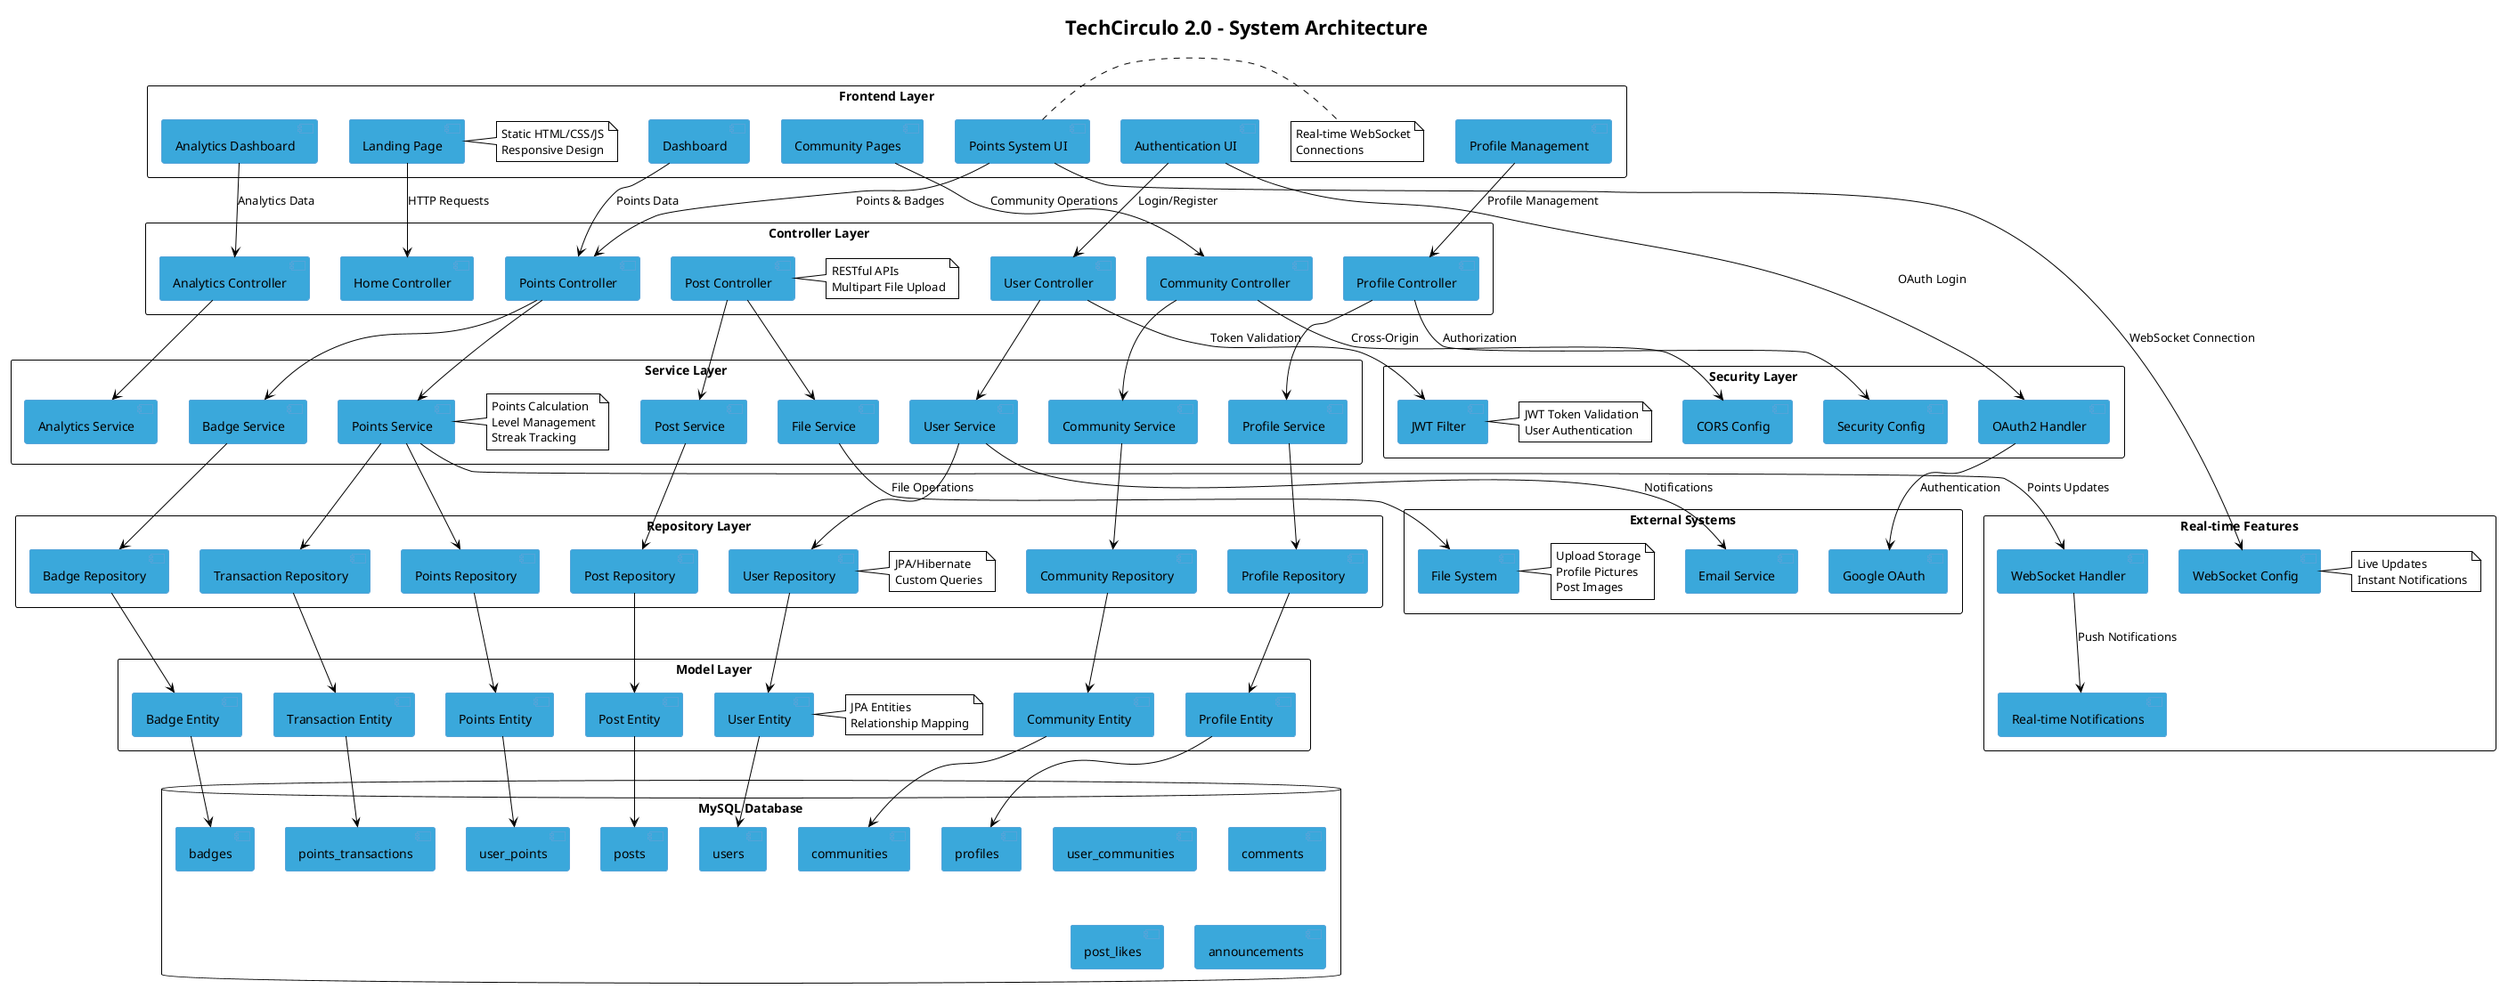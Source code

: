 @startuml TechCirculo_System_Architecture

!theme plain
skinparam packageStyle rectangle
skinparam component {
    BackgroundColor #3aa8dbff
    BorderColor #55a4d9ff
}

title TechCirculo 2.0 - System Architecture

package "Frontend Layer" {
    [Landing Page] as Landing
    [Authentication UI] as AuthUI
    [Dashboard] as Dashboard
    [Community Pages] as CommunityUI
    [Profile Management] as ProfileUI
    [Points System UI] as PointsUI
    [Analytics Dashboard] as AnalyticsUI
    
    note right of Landing : Static HTML/CSS/JS\nResponsive Design
    note right of PointsUI : Real-time WebSocket\nConnections
}

package "Security Layer" {
    [JWT Filter] as JWT
    [OAuth2 Handler] as OAuth2
    [Security Config] as Security
    [CORS Config] as CORS
    
    note right of JWT : JWT Token Validation\nUser Authentication
}

package "Controller Layer" {
    [Home Controller] as HomeCtrl
    [User Controller] as UserCtrl
    [Profile Controller] as ProfileCtrl
    [Community Controller] as CommunityCtrl
    [Post Controller] as PostCtrl
    [Points Controller] as PointsCtrl
    [Analytics Controller] as AnalyticsCtrl
    
    note right of PostCtrl : RESTful APIs\nMultipart File Upload
}

package "Service Layer" {
    [User Service] as UserSvc
    [Profile Service] as ProfileSvc
    [Community Service] as CommunitySvc
    [Post Service] as PostSvc
    [Points Service] as PointsSvc
    [Badge Service] as BadgeSvc
    [Analytics Service] as AnalyticsSvc
    [File Service] as FileSvc
    
    note right of PointsSvc : Points Calculation\nLevel Management\nStreak Tracking
}

package "Repository Layer" {
    [User Repository] as UserRepo
    [Profile Repository] as ProfileRepo
    [Community Repository] as CommunityRepo
    [Post Repository] as PostRepo
    [Points Repository] as PointsRepo
    [Badge Repository] as BadgeRepo
    [Transaction Repository] as TransactionRepo
    
    note right of UserRepo : JPA/Hibernate\nCustom Queries
}

package "Model Layer" {
    [User Entity] as UserEntity
    [Profile Entity] as ProfileEntity
    [Community Entity] as CommunityEntity
    [Post Entity] as PostEntity
    [Points Entity] as PointsEntity
    [Badge Entity] as BadgeEntity
    [Transaction Entity] as TransactionEntity
    
    note right of UserEntity : JPA Entities\nRelationship Mapping
}

package "External Systems" {
    [Google OAuth] as GoogleOAuth
    [File System] as FileSystem
    [Email Service] as EmailSvc
    
    note right of FileSystem : Upload Storage\nProfile Pictures\nPost Images
}

database "MySQL Database" {
    [users] as UsersTable
    [profiles] as ProfilesTable
    [communities] as CommunitiesTable
    [posts] as PostsTable
    [user_points] as PointsTable
    [badges] as BadgesTable
    [points_transactions] as TransactionsTable
    [user_communities] as UserCommunitiesTable
    [comments] as CommentsTable
    [post_likes] as PostLikesTable
    [announcements] as AnnouncementsTable
}

package "Real-time Features" {
    [WebSocket Config] as WSConfig
    [WebSocket Handler] as WSHandler
    [Real-time Notifications] as RTNotifications
    
    note right of WSConfig : Live Updates\nInstant Notifications
}

' Frontend to Controller connections
Landing --> HomeCtrl : HTTP Requests
AuthUI --> UserCtrl : Login/Register
Dashboard --> PointsCtrl : Points Data
CommunityUI --> CommunityCtrl : Community Operations
ProfileUI --> ProfileCtrl : Profile Management
PointsUI --> PointsCtrl : Points & Badges
AnalyticsUI --> AnalyticsCtrl : Analytics Data

' Security Layer connections
AuthUI --> OAuth2 : OAuth Login
UserCtrl --> JWT : Token Validation
ProfileCtrl --> Security : Authorization
CommunityCtrl --> CORS : Cross-Origin

' Controller to Service connections
UserCtrl --> UserSvc
ProfileCtrl --> ProfileSvc
CommunityCtrl --> CommunitySvc
PostCtrl --> PostSvc
PointsCtrl --> PointsSvc
PointsCtrl --> BadgeSvc
AnalyticsCtrl --> AnalyticsSvc
PostCtrl --> FileSvc

' Service to Repository connections
UserSvc --> UserRepo
ProfileSvc --> ProfileRepo
CommunitySvc --> CommunityRepo
PostSvc --> PostRepo
PointsSvc --> PointsRepo
BadgeSvc --> BadgeRepo
PointsSvc --> TransactionRepo

' Repository to Entity connections
UserRepo --> UserEntity
ProfileRepo --> ProfileEntity
CommunityRepo --> CommunityEntity
PostRepo --> PostEntity
PointsRepo --> PointsEntity
BadgeRepo --> BadgeEntity
TransactionRepo --> TransactionEntity

' Entity to Database connections
UserEntity --> UsersTable
ProfileEntity --> ProfilesTable
CommunityEntity --> CommunitiesTable
PostEntity --> PostsTable
PointsEntity --> PointsTable
BadgeEntity --> BadgesTable
TransactionEntity --> TransactionsTable

' External System connections
OAuth2 --> GoogleOAuth : Authentication
FileSvc --> FileSystem : File Operations
UserSvc --> EmailSvc : Notifications

' Real-time connections
PointsUI --> WSConfig : WebSocket Connection
PointsSvc --> WSHandler : Points Updates
WSHandler --> RTNotifications : Push Notifications

@enduml